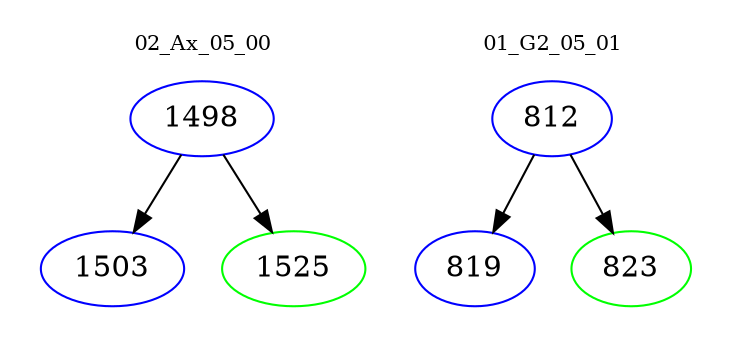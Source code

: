 digraph{
subgraph cluster_0 {
color = white
label = "02_Ax_05_00";
fontsize=10;
T0_1498 [label="1498", color="blue"]
T0_1498 -> T0_1503 [color="black"]
T0_1503 [label="1503", color="blue"]
T0_1498 -> T0_1525 [color="black"]
T0_1525 [label="1525", color="green"]
}
subgraph cluster_1 {
color = white
label = "01_G2_05_01";
fontsize=10;
T1_812 [label="812", color="blue"]
T1_812 -> T1_819 [color="black"]
T1_819 [label="819", color="blue"]
T1_812 -> T1_823 [color="black"]
T1_823 [label="823", color="green"]
}
}
